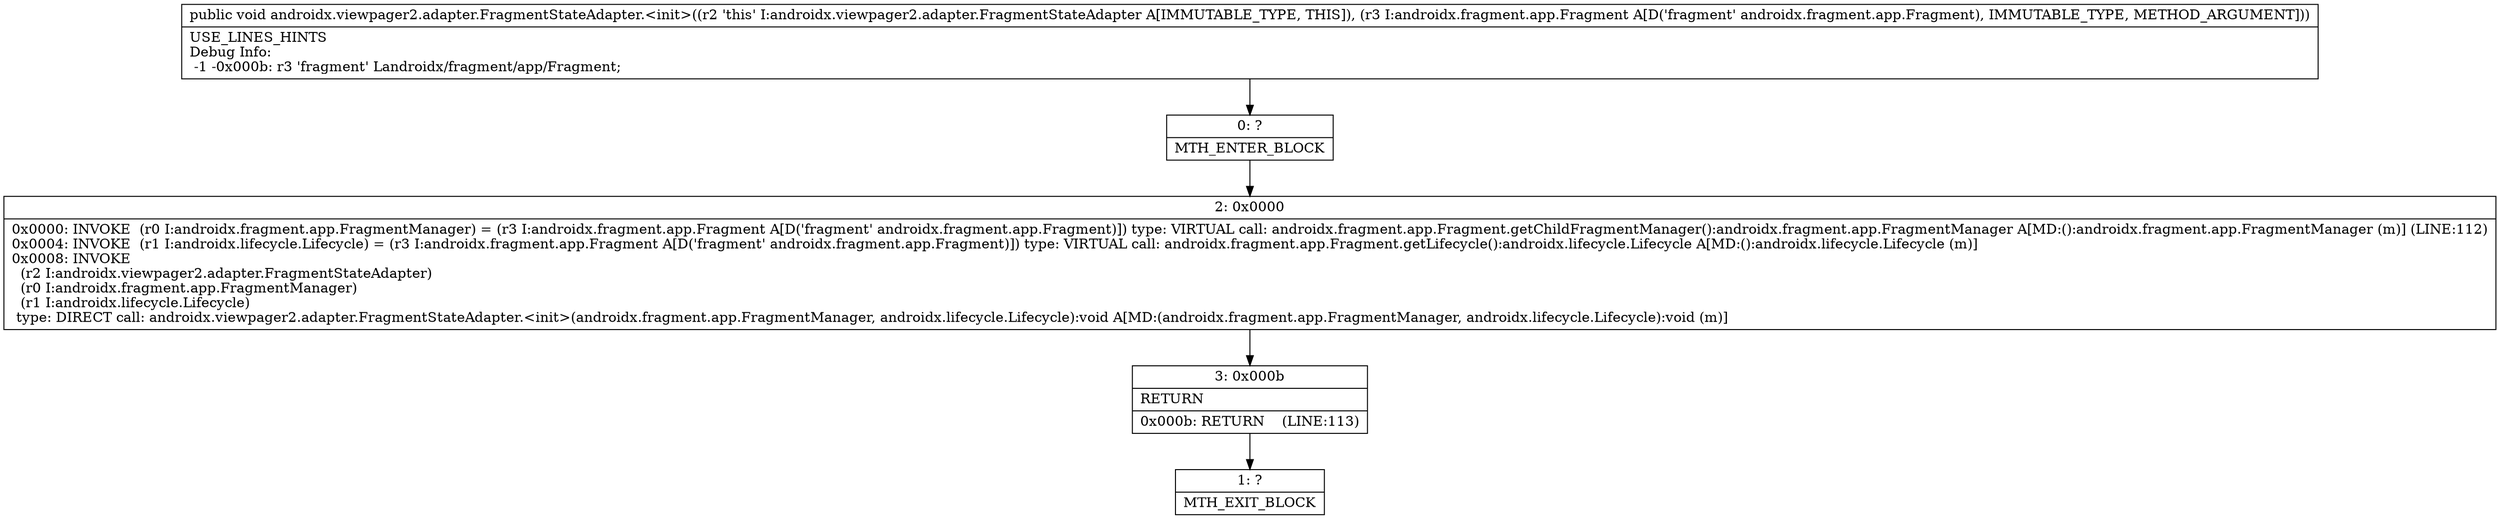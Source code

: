 digraph "CFG forandroidx.viewpager2.adapter.FragmentStateAdapter.\<init\>(Landroidx\/fragment\/app\/Fragment;)V" {
Node_0 [shape=record,label="{0\:\ ?|MTH_ENTER_BLOCK\l}"];
Node_2 [shape=record,label="{2\:\ 0x0000|0x0000: INVOKE  (r0 I:androidx.fragment.app.FragmentManager) = (r3 I:androidx.fragment.app.Fragment A[D('fragment' androidx.fragment.app.Fragment)]) type: VIRTUAL call: androidx.fragment.app.Fragment.getChildFragmentManager():androidx.fragment.app.FragmentManager A[MD:():androidx.fragment.app.FragmentManager (m)] (LINE:112)\l0x0004: INVOKE  (r1 I:androidx.lifecycle.Lifecycle) = (r3 I:androidx.fragment.app.Fragment A[D('fragment' androidx.fragment.app.Fragment)]) type: VIRTUAL call: androidx.fragment.app.Fragment.getLifecycle():androidx.lifecycle.Lifecycle A[MD:():androidx.lifecycle.Lifecycle (m)]\l0x0008: INVOKE  \l  (r2 I:androidx.viewpager2.adapter.FragmentStateAdapter)\l  (r0 I:androidx.fragment.app.FragmentManager)\l  (r1 I:androidx.lifecycle.Lifecycle)\l type: DIRECT call: androidx.viewpager2.adapter.FragmentStateAdapter.\<init\>(androidx.fragment.app.FragmentManager, androidx.lifecycle.Lifecycle):void A[MD:(androidx.fragment.app.FragmentManager, androidx.lifecycle.Lifecycle):void (m)]\l}"];
Node_3 [shape=record,label="{3\:\ 0x000b|RETURN\l|0x000b: RETURN    (LINE:113)\l}"];
Node_1 [shape=record,label="{1\:\ ?|MTH_EXIT_BLOCK\l}"];
MethodNode[shape=record,label="{public void androidx.viewpager2.adapter.FragmentStateAdapter.\<init\>((r2 'this' I:androidx.viewpager2.adapter.FragmentStateAdapter A[IMMUTABLE_TYPE, THIS]), (r3 I:androidx.fragment.app.Fragment A[D('fragment' androidx.fragment.app.Fragment), IMMUTABLE_TYPE, METHOD_ARGUMENT]))  | USE_LINES_HINTS\lDebug Info:\l  \-1 \-0x000b: r3 'fragment' Landroidx\/fragment\/app\/Fragment;\l}"];
MethodNode -> Node_0;Node_0 -> Node_2;
Node_2 -> Node_3;
Node_3 -> Node_1;
}

